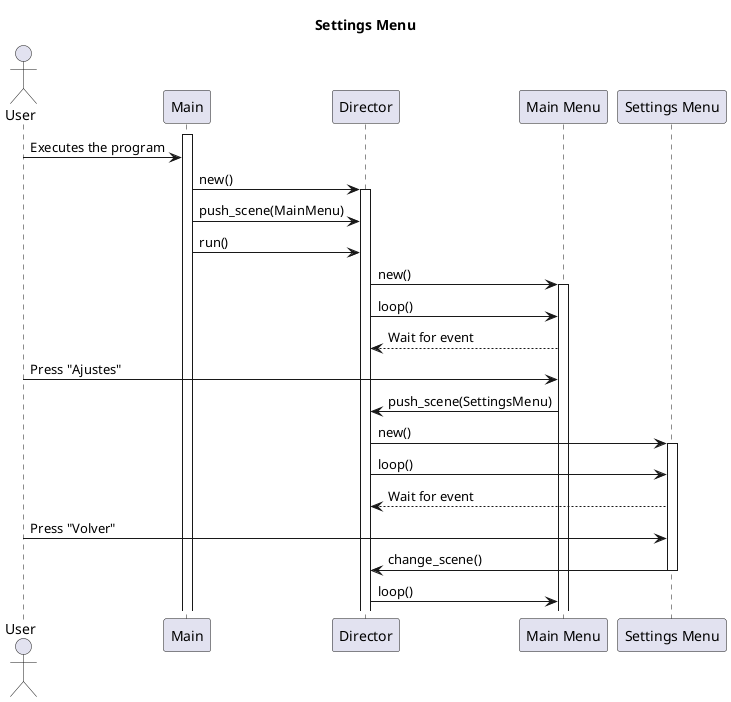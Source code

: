 @startuml Settings Menu Sequence Diagram

title Settings Menu

actor User
participant Main
participant Director
participant MainMenu as "Main Menu"
participant SettingsMenu as "Settings Menu"

activate Main
User -> Main: Executes the program
Main -> Director: new()
activate Director
Main -> Director: push_scene(MainMenu)
Main -> Director: run()
Director -> MainMenu: new()
activate MainMenu
Director -> MainMenu: loop()
MainMenu --> Director: Wait for event
User -> MainMenu: Press "Ajustes"
MainMenu -> Director: push_scene(SettingsMenu)
Director -> SettingsMenu: new()
activate SettingsMenu
Director -> SettingsMenu : loop()
SettingsMenu --> Director: Wait for event
User -> SettingsMenu: Press "Volver"
SettingsMenu -> Director: change_scene()
deactivate SettingsMenu
Director -> MainMenu: loop()


@enduml